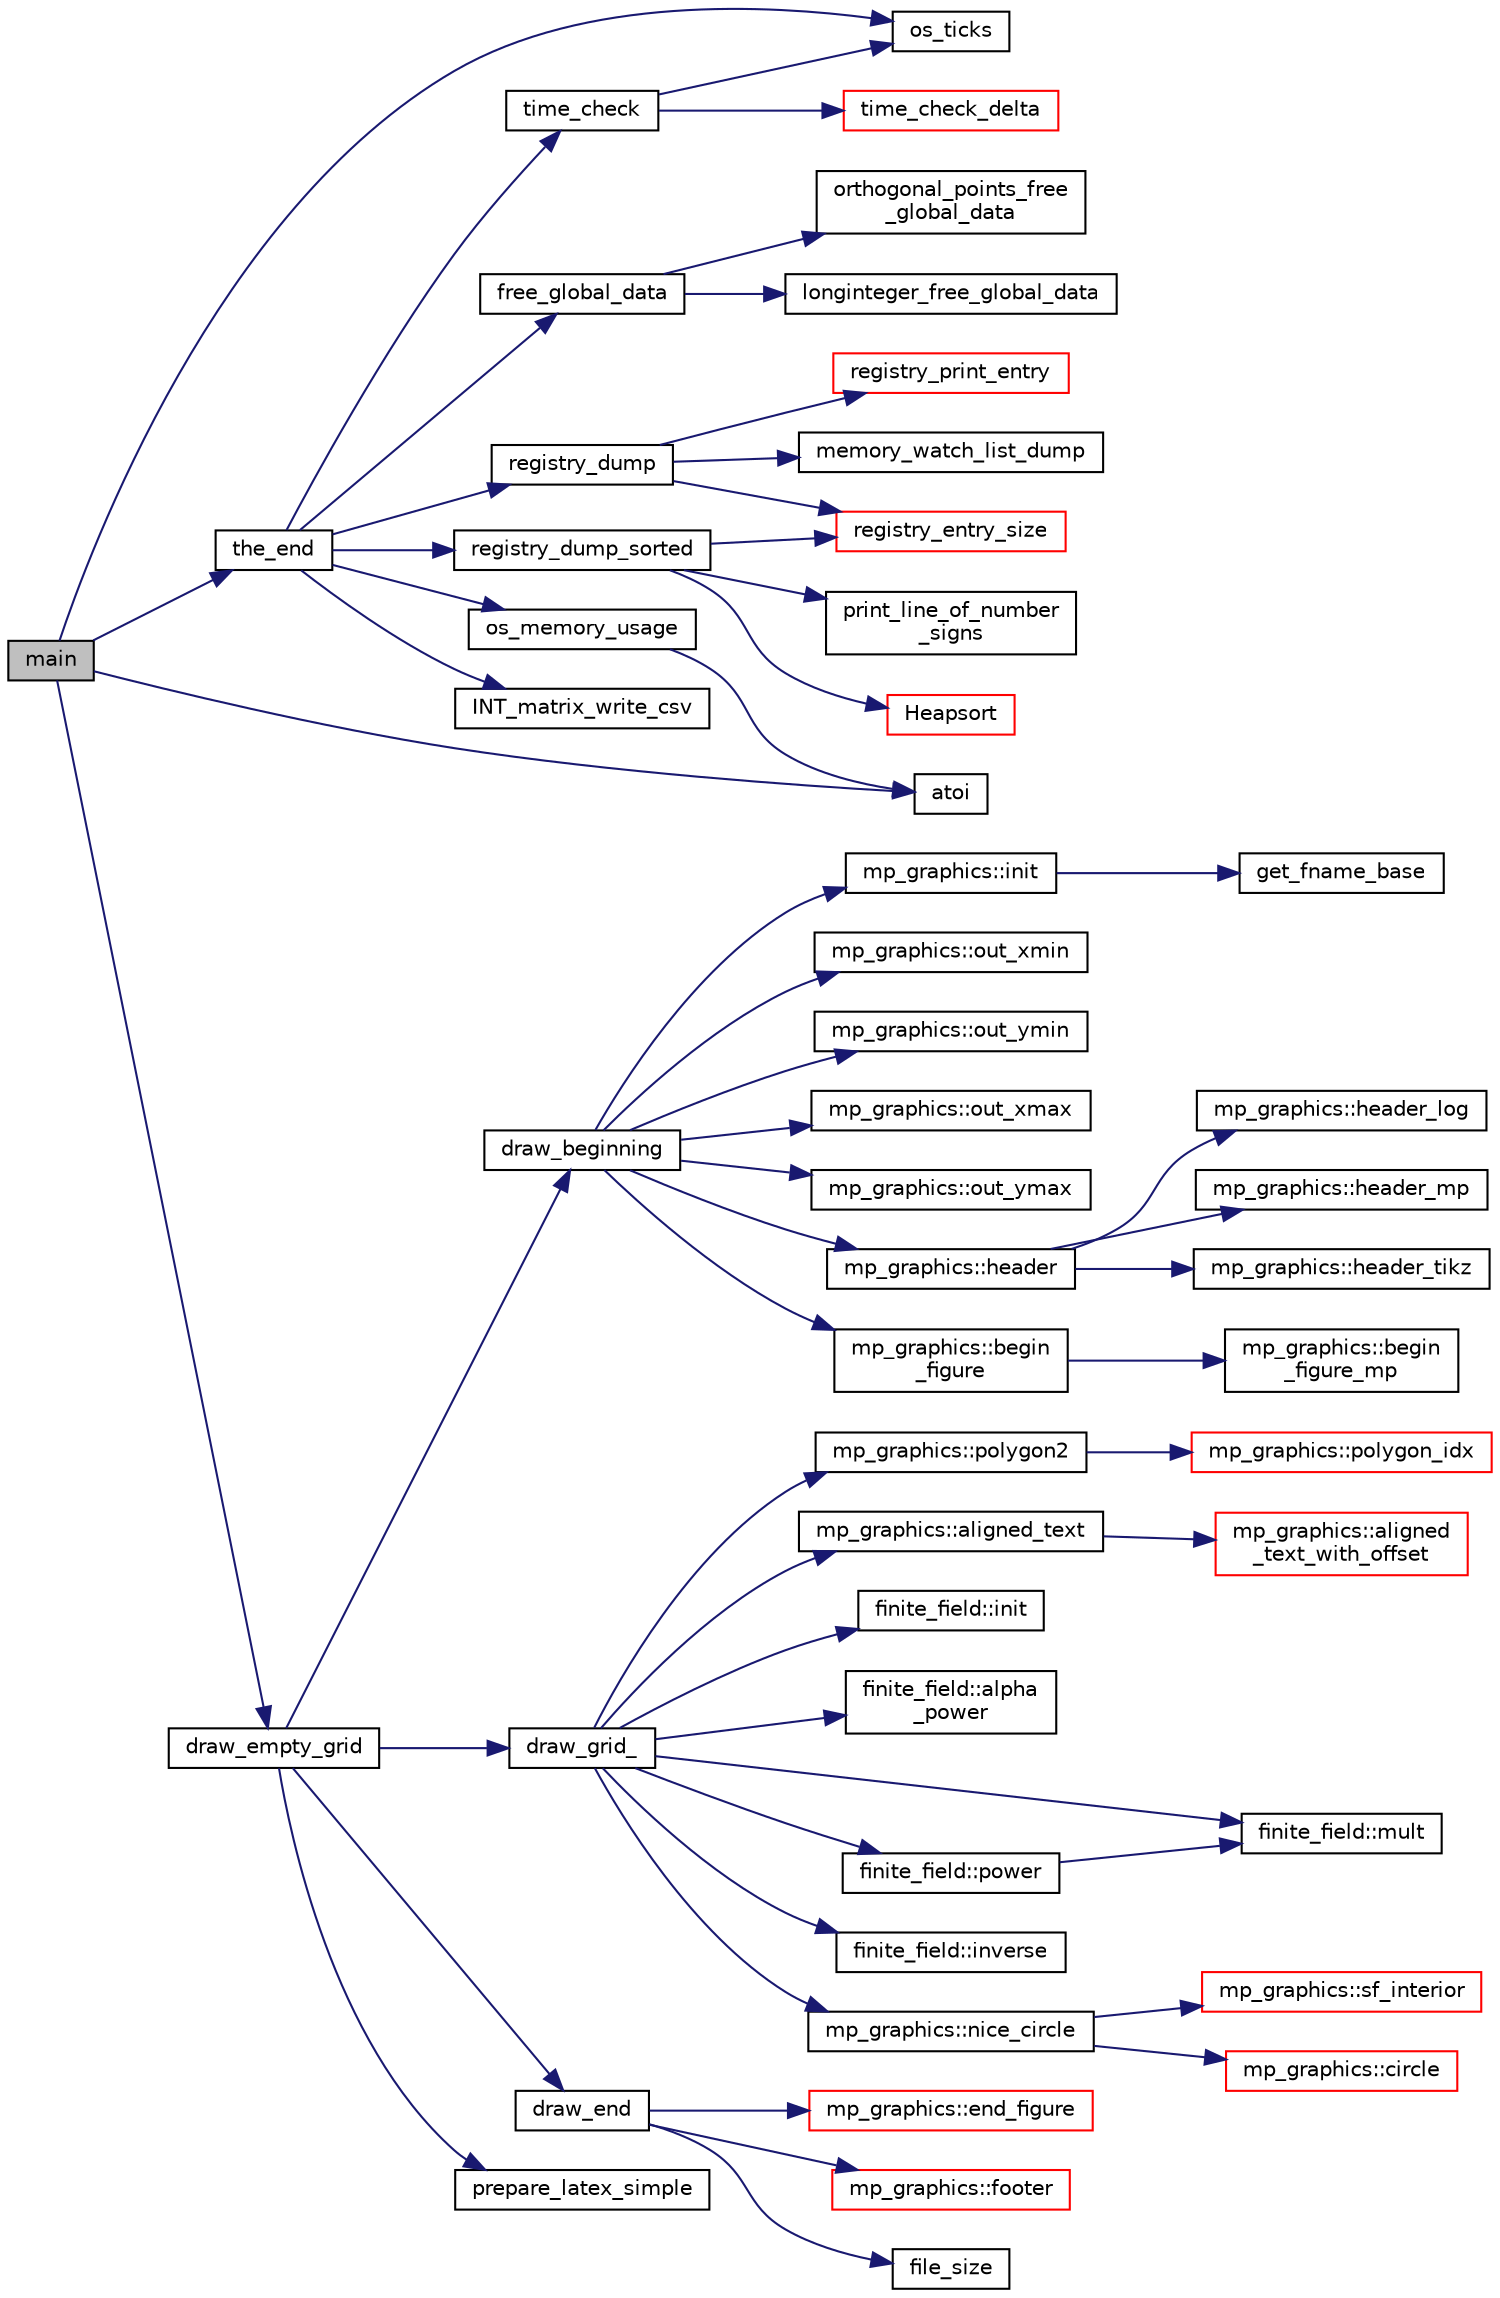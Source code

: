 digraph "main"
{
  edge [fontname="Helvetica",fontsize="10",labelfontname="Helvetica",labelfontsize="10"];
  node [fontname="Helvetica",fontsize="10",shape=record];
  rankdir="LR";
  Node133 [label="main",height=0.2,width=0.4,color="black", fillcolor="grey75", style="filled", fontcolor="black"];
  Node133 -> Node134 [color="midnightblue",fontsize="10",style="solid",fontname="Helvetica"];
  Node134 [label="os_ticks",height=0.2,width=0.4,color="black", fillcolor="white", style="filled",URL="$d5/db4/io__and__os_8h.html#a3da6d2b09e35d569adb7101dffcb5224"];
  Node133 -> Node135 [color="midnightblue",fontsize="10",style="solid",fontname="Helvetica"];
  Node135 [label="atoi",height=0.2,width=0.4,color="black", fillcolor="white", style="filled",URL="$d9/d60/discreta_8h.html#ad0ac71cbcb495289e474437d6b7d7fac"];
  Node133 -> Node136 [color="midnightblue",fontsize="10",style="solid",fontname="Helvetica"];
  Node136 [label="draw_empty_grid",height=0.2,width=0.4,color="black", fillcolor="white", style="filled",URL="$da/d6d/field_8_c.html#a0d28d1958c704e954ef7bb377a58c811"];
  Node136 -> Node137 [color="midnightblue",fontsize="10",style="solid",fontname="Helvetica"];
  Node137 [label="draw_beginning",height=0.2,width=0.4,color="black", fillcolor="white", style="filled",URL="$da/d6d/field_8_c.html#acc89357b4d9e622a5351e636fb9909ae"];
  Node137 -> Node138 [color="midnightblue",fontsize="10",style="solid",fontname="Helvetica"];
  Node138 [label="mp_graphics::init",height=0.2,width=0.4,color="black", fillcolor="white", style="filled",URL="$da/d2c/classmp__graphics.html#a48eeaba8be672a2d5eee6b1f428b947e"];
  Node138 -> Node139 [color="midnightblue",fontsize="10",style="solid",fontname="Helvetica"];
  Node139 [label="get_fname_base",height=0.2,width=0.4,color="black", fillcolor="white", style="filled",URL="$d5/db4/io__and__os_8h.html#a9f25fee3f57fa74a30296738b5ebee3d"];
  Node137 -> Node140 [color="midnightblue",fontsize="10",style="solid",fontname="Helvetica"];
  Node140 [label="mp_graphics::out_xmin",height=0.2,width=0.4,color="black", fillcolor="white", style="filled",URL="$da/d2c/classmp__graphics.html#a565bfb3987a4e246e3fd61d15c714ee7"];
  Node137 -> Node141 [color="midnightblue",fontsize="10",style="solid",fontname="Helvetica"];
  Node141 [label="mp_graphics::out_ymin",height=0.2,width=0.4,color="black", fillcolor="white", style="filled",URL="$da/d2c/classmp__graphics.html#a01d97c3ec8360a3c2244aa895e2b9c9e"];
  Node137 -> Node142 [color="midnightblue",fontsize="10",style="solid",fontname="Helvetica"];
  Node142 [label="mp_graphics::out_xmax",height=0.2,width=0.4,color="black", fillcolor="white", style="filled",URL="$da/d2c/classmp__graphics.html#af0f66267f65077db72afeb0ce0b8df31"];
  Node137 -> Node143 [color="midnightblue",fontsize="10",style="solid",fontname="Helvetica"];
  Node143 [label="mp_graphics::out_ymax",height=0.2,width=0.4,color="black", fillcolor="white", style="filled",URL="$da/d2c/classmp__graphics.html#a16d4b00f27d431c20c08840b6043cc7f"];
  Node137 -> Node144 [color="midnightblue",fontsize="10",style="solid",fontname="Helvetica"];
  Node144 [label="mp_graphics::header",height=0.2,width=0.4,color="black", fillcolor="white", style="filled",URL="$da/d2c/classmp__graphics.html#ad500b1cac8c75bf8a2f2ac78938c4e30"];
  Node144 -> Node145 [color="midnightblue",fontsize="10",style="solid",fontname="Helvetica"];
  Node145 [label="mp_graphics::header_log",height=0.2,width=0.4,color="black", fillcolor="white", style="filled",URL="$da/d2c/classmp__graphics.html#a001ad397d28bb3032a3201aac0896ce8"];
  Node144 -> Node146 [color="midnightblue",fontsize="10",style="solid",fontname="Helvetica"];
  Node146 [label="mp_graphics::header_mp",height=0.2,width=0.4,color="black", fillcolor="white", style="filled",URL="$da/d2c/classmp__graphics.html#ad08252e9be57fd9d484a80a1c3602969"];
  Node144 -> Node147 [color="midnightblue",fontsize="10",style="solid",fontname="Helvetica"];
  Node147 [label="mp_graphics::header_tikz",height=0.2,width=0.4,color="black", fillcolor="white", style="filled",URL="$da/d2c/classmp__graphics.html#a89a5fbf0e495443260399c1b6b3bb320"];
  Node137 -> Node148 [color="midnightblue",fontsize="10",style="solid",fontname="Helvetica"];
  Node148 [label="mp_graphics::begin\l_figure",height=0.2,width=0.4,color="black", fillcolor="white", style="filled",URL="$da/d2c/classmp__graphics.html#a5755257d778fb161984a756d0ad9c600"];
  Node148 -> Node149 [color="midnightblue",fontsize="10",style="solid",fontname="Helvetica"];
  Node149 [label="mp_graphics::begin\l_figure_mp",height=0.2,width=0.4,color="black", fillcolor="white", style="filled",URL="$da/d2c/classmp__graphics.html#aab98691d8a4a65a5ac8ed06e8f71c640"];
  Node136 -> Node150 [color="midnightblue",fontsize="10",style="solid",fontname="Helvetica"];
  Node150 [label="draw_grid_",height=0.2,width=0.4,color="black", fillcolor="white", style="filled",URL="$da/d6d/field_8_c.html#a7d63b7cbb41f5eee173cf829ac238a23"];
  Node150 -> Node151 [color="midnightblue",fontsize="10",style="solid",fontname="Helvetica"];
  Node151 [label="mp_graphics::polygon2",height=0.2,width=0.4,color="black", fillcolor="white", style="filled",URL="$da/d2c/classmp__graphics.html#ad4052be9dec4eeef879dcc8ca6d85d71"];
  Node151 -> Node152 [color="midnightblue",fontsize="10",style="solid",fontname="Helvetica"];
  Node152 [label="mp_graphics::polygon_idx",height=0.2,width=0.4,color="red", fillcolor="white", style="filled",URL="$da/d2c/classmp__graphics.html#a60729a478cad572ccb9df00b0f5988df"];
  Node150 -> Node167 [color="midnightblue",fontsize="10",style="solid",fontname="Helvetica"];
  Node167 [label="mp_graphics::aligned_text",height=0.2,width=0.4,color="black", fillcolor="white", style="filled",URL="$da/d2c/classmp__graphics.html#a52ca0d0e39640fe15c6a8bd8633c9e5a"];
  Node167 -> Node168 [color="midnightblue",fontsize="10",style="solid",fontname="Helvetica"];
  Node168 [label="mp_graphics::aligned\l_text_with_offset",height=0.2,width=0.4,color="red", fillcolor="white", style="filled",URL="$da/d2c/classmp__graphics.html#a3b5a8558ee721bd8b9ed36e732317679"];
  Node150 -> Node175 [color="midnightblue",fontsize="10",style="solid",fontname="Helvetica"];
  Node175 [label="finite_field::init",height=0.2,width=0.4,color="black", fillcolor="white", style="filled",URL="$df/d5a/classfinite__field.html#a13e75e8165b27464935b50368ee8313c"];
  Node150 -> Node176 [color="midnightblue",fontsize="10",style="solid",fontname="Helvetica"];
  Node176 [label="finite_field::alpha\l_power",height=0.2,width=0.4,color="black", fillcolor="white", style="filled",URL="$df/d5a/classfinite__field.html#aa1d31b58f7fe2798e20f74890ae29c51"];
  Node150 -> Node177 [color="midnightblue",fontsize="10",style="solid",fontname="Helvetica"];
  Node177 [label="finite_field::power",height=0.2,width=0.4,color="black", fillcolor="white", style="filled",URL="$df/d5a/classfinite__field.html#a0437871b8f775f0b2d589188d9ad7e61"];
  Node177 -> Node178 [color="midnightblue",fontsize="10",style="solid",fontname="Helvetica"];
  Node178 [label="finite_field::mult",height=0.2,width=0.4,color="black", fillcolor="white", style="filled",URL="$df/d5a/classfinite__field.html#a24fb5917aa6d4d656fd855b7f44a13b0"];
  Node150 -> Node178 [color="midnightblue",fontsize="10",style="solid",fontname="Helvetica"];
  Node150 -> Node179 [color="midnightblue",fontsize="10",style="solid",fontname="Helvetica"];
  Node179 [label="finite_field::inverse",height=0.2,width=0.4,color="black", fillcolor="white", style="filled",URL="$df/d5a/classfinite__field.html#a69f2a12c01e70b7ce2d115c5221c9cdd"];
  Node150 -> Node180 [color="midnightblue",fontsize="10",style="solid",fontname="Helvetica"];
  Node180 [label="mp_graphics::nice_circle",height=0.2,width=0.4,color="black", fillcolor="white", style="filled",URL="$da/d2c/classmp__graphics.html#a29055ee6a26b527757614c4e75911ade"];
  Node180 -> Node181 [color="midnightblue",fontsize="10",style="solid",fontname="Helvetica"];
  Node181 [label="mp_graphics::sf_interior",height=0.2,width=0.4,color="red", fillcolor="white", style="filled",URL="$da/d2c/classmp__graphics.html#a2db6a380fffb003254304ea9489a452b"];
  Node180 -> Node183 [color="midnightblue",fontsize="10",style="solid",fontname="Helvetica"];
  Node183 [label="mp_graphics::circle",height=0.2,width=0.4,color="red", fillcolor="white", style="filled",URL="$da/d2c/classmp__graphics.html#a0e1e32cdfd93dd41678a1dda2671ab6e"];
  Node136 -> Node189 [color="midnightblue",fontsize="10",style="solid",fontname="Helvetica"];
  Node189 [label="draw_end",height=0.2,width=0.4,color="black", fillcolor="white", style="filled",URL="$da/d6d/field_8_c.html#aa7a3dc8d6361a7ba3753a74bdc72b44a"];
  Node189 -> Node190 [color="midnightblue",fontsize="10",style="solid",fontname="Helvetica"];
  Node190 [label="mp_graphics::end_figure",height=0.2,width=0.4,color="red", fillcolor="white", style="filled",URL="$da/d2c/classmp__graphics.html#af7e758a9c83d809d033e1d18752d2925"];
  Node189 -> Node192 [color="midnightblue",fontsize="10",style="solid",fontname="Helvetica"];
  Node192 [label="mp_graphics::footer",height=0.2,width=0.4,color="red", fillcolor="white", style="filled",URL="$da/d2c/classmp__graphics.html#a20ae36e3dae7401578c7623f73419fe8"];
  Node189 -> Node196 [color="midnightblue",fontsize="10",style="solid",fontname="Helvetica"];
  Node196 [label="file_size",height=0.2,width=0.4,color="black", fillcolor="white", style="filled",URL="$df/dbf/sajeeb_8_c.html#a5c37cf5785204b6e9adf647dc14d0e50"];
  Node136 -> Node197 [color="midnightblue",fontsize="10",style="solid",fontname="Helvetica"];
  Node197 [label="prepare_latex_simple",height=0.2,width=0.4,color="black", fillcolor="white", style="filled",URL="$da/d6d/field_8_c.html#a528dbc3668d6d9107524c9970d685d16"];
  Node133 -> Node198 [color="midnightblue",fontsize="10",style="solid",fontname="Helvetica"];
  Node198 [label="the_end",height=0.2,width=0.4,color="black", fillcolor="white", style="filled",URL="$d9/d60/discreta_8h.html#a3ebbd3ccb665a9f78deaa7408577b60c"];
  Node198 -> Node199 [color="midnightblue",fontsize="10",style="solid",fontname="Helvetica"];
  Node199 [label="free_global_data",height=0.2,width=0.4,color="black", fillcolor="white", style="filled",URL="$d3/dfb/discreta__global_8_c.html#a6bd9eb050090f8cf1e92db88a459cc28"];
  Node199 -> Node200 [color="midnightblue",fontsize="10",style="solid",fontname="Helvetica"];
  Node200 [label="orthogonal_points_free\l_global_data",height=0.2,width=0.4,color="black", fillcolor="white", style="filled",URL="$d4/d67/geometry_8h.html#a9ff48c751a12182f1cc6ee384f80aa0b"];
  Node199 -> Node201 [color="midnightblue",fontsize="10",style="solid",fontname="Helvetica"];
  Node201 [label="longinteger_free_global_data",height=0.2,width=0.4,color="black", fillcolor="white", style="filled",URL="$de/dc5/algebra__and__number__theory_8h.html#a6160ced6b3ffc2765c111f7d4f94ed42"];
  Node198 -> Node202 [color="midnightblue",fontsize="10",style="solid",fontname="Helvetica"];
  Node202 [label="registry_dump",height=0.2,width=0.4,color="black", fillcolor="white", style="filled",URL="$d5/db4/io__and__os_8h.html#a8ad65cbe10865661e8bafd6be2164955"];
  Node202 -> Node203 [color="midnightblue",fontsize="10",style="solid",fontname="Helvetica"];
  Node203 [label="registry_print_entry",height=0.2,width=0.4,color="red", fillcolor="white", style="filled",URL="$df/d84/foundations_2io__and__os_2memory_8_c.html#a2b54b210ed9aae58085d1ef7fa3bcbff"];
  Node202 -> Node207 [color="midnightblue",fontsize="10",style="solid",fontname="Helvetica"];
  Node207 [label="registry_entry_size",height=0.2,width=0.4,color="red", fillcolor="white", style="filled",URL="$df/d84/foundations_2io__and__os_2memory_8_c.html#abb7fc0eff582133f5bd8a7cbd78d742b"];
  Node202 -> Node209 [color="midnightblue",fontsize="10",style="solid",fontname="Helvetica"];
  Node209 [label="memory_watch_list_dump",height=0.2,width=0.4,color="black", fillcolor="white", style="filled",URL="$df/d84/foundations_2io__and__os_2memory_8_c.html#ad0967d55a42071e28f50be4fbe7893bd"];
  Node198 -> Node210 [color="midnightblue",fontsize="10",style="solid",fontname="Helvetica"];
  Node210 [label="registry_dump_sorted",height=0.2,width=0.4,color="black", fillcolor="white", style="filled",URL="$d5/db4/io__and__os_8h.html#aa28c9ee8650332ad2d526d5eb4fae48e"];
  Node210 -> Node211 [color="midnightblue",fontsize="10",style="solid",fontname="Helvetica"];
  Node211 [label="print_line_of_number\l_signs",height=0.2,width=0.4,color="black", fillcolor="white", style="filled",URL="$d5/db4/io__and__os_8h.html#a59b640c1f8b0040f26fa06b641191105"];
  Node210 -> Node207 [color="midnightblue",fontsize="10",style="solid",fontname="Helvetica"];
  Node210 -> Node212 [color="midnightblue",fontsize="10",style="solid",fontname="Helvetica"];
  Node212 [label="Heapsort",height=0.2,width=0.4,color="red", fillcolor="white", style="filled",URL="$d5/de2/foundations_2data__structures_2data__structures_8h.html#a2af240488f5893071c88af35d9f06b6d"];
  Node198 -> Node219 [color="midnightblue",fontsize="10",style="solid",fontname="Helvetica"];
  Node219 [label="time_check",height=0.2,width=0.4,color="black", fillcolor="white", style="filled",URL="$d9/d60/discreta_8h.html#a04d64356f0c7cb798e55daec998c527e"];
  Node219 -> Node134 [color="midnightblue",fontsize="10",style="solid",fontname="Helvetica"];
  Node219 -> Node220 [color="midnightblue",fontsize="10",style="solid",fontname="Helvetica"];
  Node220 [label="time_check_delta",height=0.2,width=0.4,color="red", fillcolor="white", style="filled",URL="$d3/d72/global_8_c.html#a89a8565e34c7dcbb97180cd6af7454a1"];
  Node198 -> Node223 [color="midnightblue",fontsize="10",style="solid",fontname="Helvetica"];
  Node223 [label="os_memory_usage",height=0.2,width=0.4,color="black", fillcolor="white", style="filled",URL="$d5/db4/io__and__os_8h.html#a5d6ab4b80c58e5d8bdb0fd1625709d0b"];
  Node223 -> Node135 [color="midnightblue",fontsize="10",style="solid",fontname="Helvetica"];
  Node198 -> Node224 [color="midnightblue",fontsize="10",style="solid",fontname="Helvetica"];
  Node224 [label="INT_matrix_write_csv",height=0.2,width=0.4,color="black", fillcolor="white", style="filled",URL="$d5/db4/io__and__os_8h.html#a57604af509e1d43e918fd38e5f4ee96f"];
}
